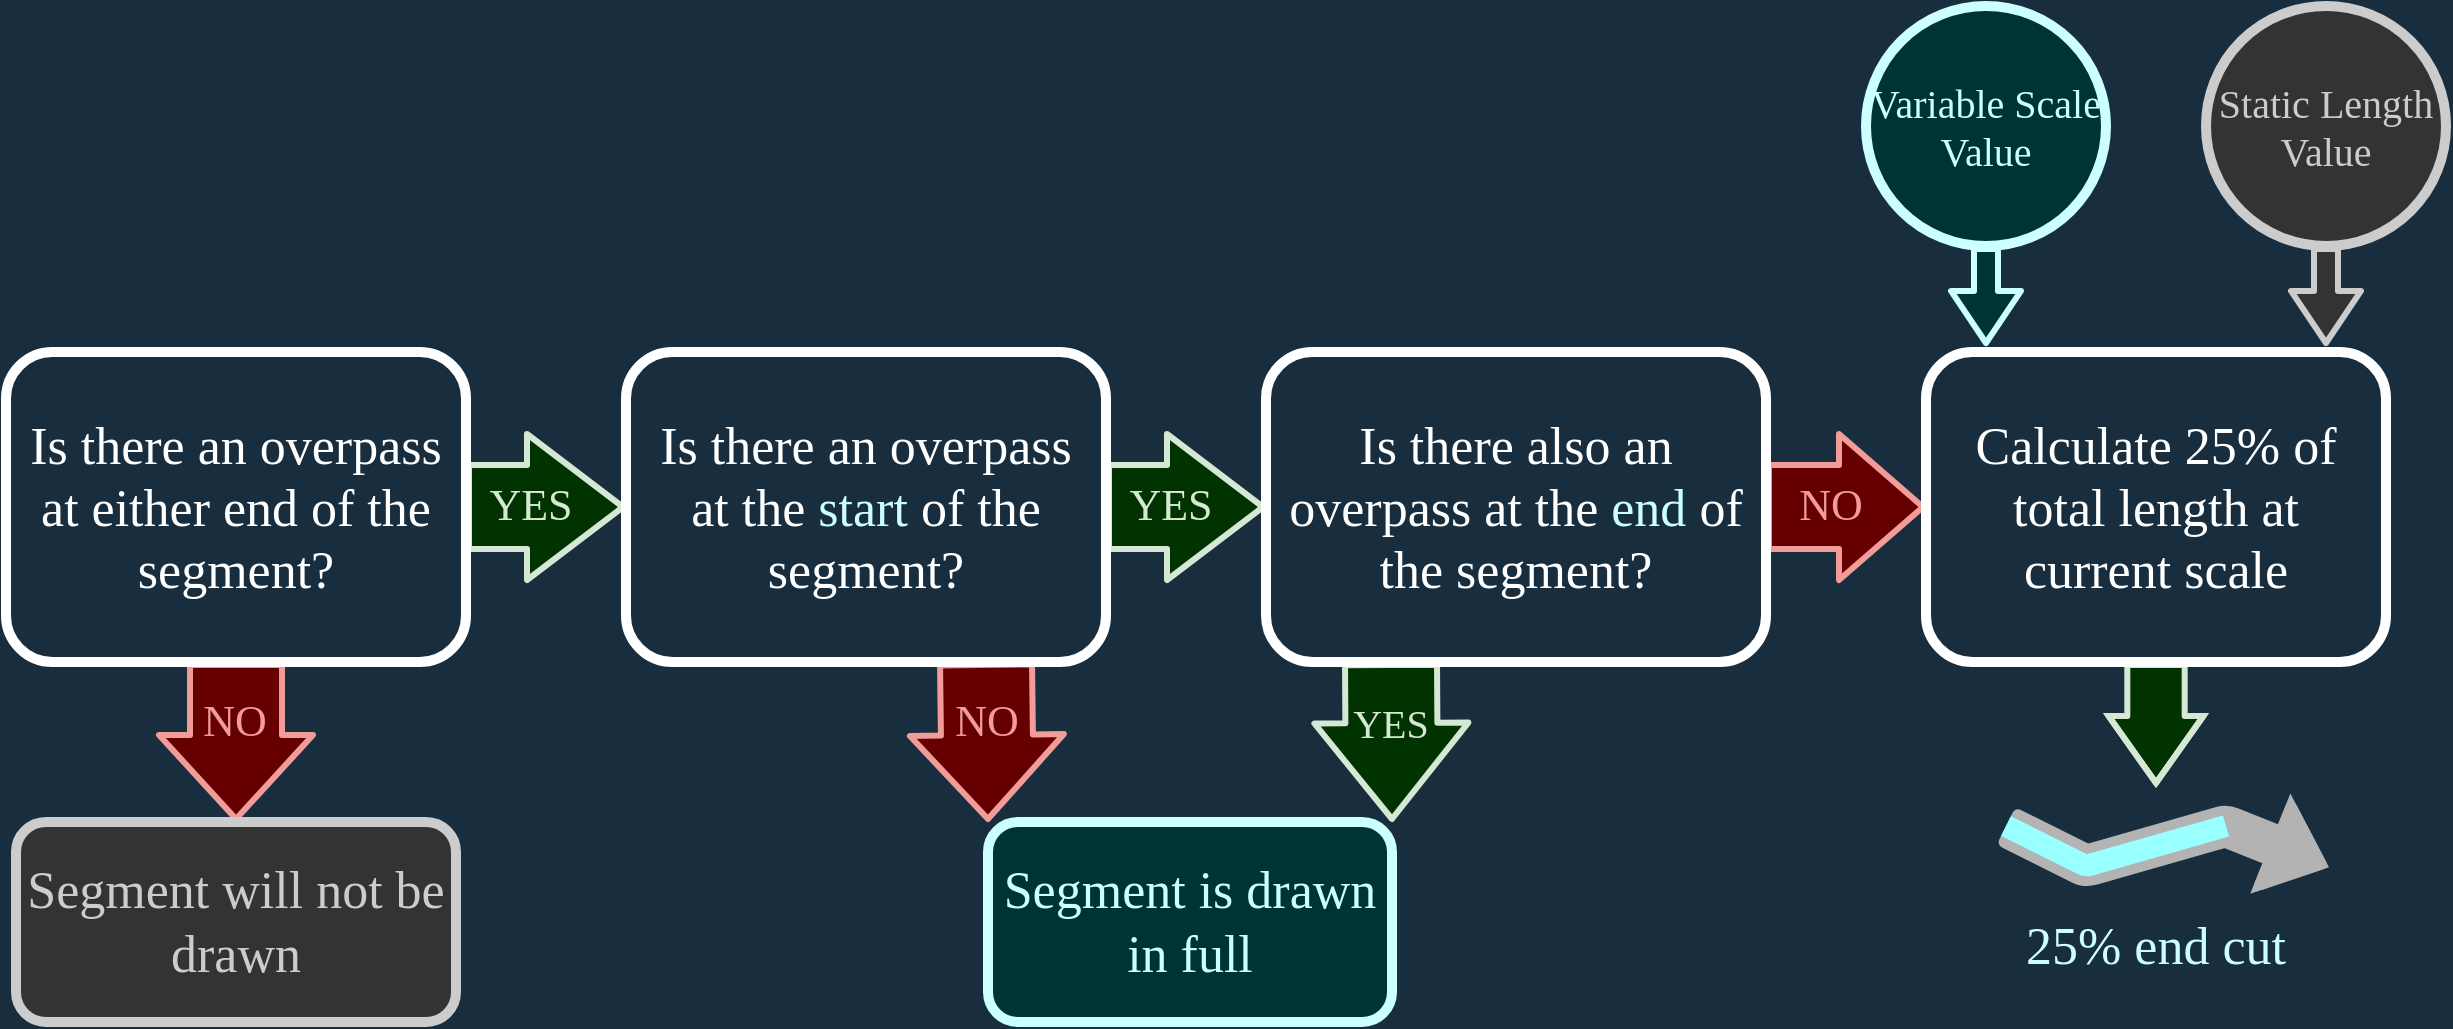 <mxfile version="20.6.0" type="github">
  <diagram id="S640Zv0ohj6uDAE-HmlY" name="Page-1">
    <mxGraphModel dx="2708" dy="1264" grid="1" gridSize="10" guides="1" tooltips="1" connect="1" arrows="1" fold="1" page="1" pageScale="1" pageWidth="1350" pageHeight="500" background="#182E3E" math="0" shadow="0">
      <root>
        <mxCell id="0" />
        <mxCell id="1" parent="0" />
        <mxCell id="r2TNYtdWfa9Stc2-a_sm-36" value="" style="shape=flexArrow;endArrow=classic;html=1;rounded=1;labelBackgroundColor=none;strokeColor=#CCFFFF;strokeWidth=3;fontFamily=Verdana;fontSize=20;fontColor=#CCFFFF;fillColor=#003333;exitX=0.5;exitY=1;exitDx=0;exitDy=0;endSize=7.686;" edge="1" parent="1" source="r2TNYtdWfa9Stc2-a_sm-24">
          <mxGeometry width="50" height="50" relative="1" as="geometry">
            <mxPoint x="-330" y="120" as="sourcePoint" />
            <mxPoint x="-270" y="80" as="targetPoint" />
          </mxGeometry>
        </mxCell>
        <mxCell id="r2TNYtdWfa9Stc2-a_sm-38" value="" style="shape=flexArrow;endArrow=classic;html=1;rounded=1;labelBackgroundColor=none;strokeColor=#CCCCCC;strokeWidth=3;fontFamily=Verdana;fontSize=20;fontColor=#CCCCCC;fillColor=#333333;exitX=0.5;exitY=1;exitDx=0;exitDy=0;endSize=7.686;" edge="1" parent="1" source="r2TNYtdWfa9Stc2-a_sm-25">
          <mxGeometry width="50" height="50" relative="1" as="geometry">
            <mxPoint x="-330" y="120" as="sourcePoint" />
            <mxPoint x="-100" y="80" as="targetPoint" />
          </mxGeometry>
        </mxCell>
        <mxCell id="r2TNYtdWfa9Stc2-a_sm-20" value="" style="shape=flexArrow;endArrow=classic;html=1;rounded=1;strokeColor=#F19C99;fontFamily=Verdana;fontSize=26;fontColor=#D5E8D4;endWidth=28;endSize=13;width=40;labelBackgroundColor=none;strokeWidth=3;fillColor=#660000;exitX=1;exitY=0.5;exitDx=0;exitDy=0;entryX=0;entryY=0.5;entryDx=0;entryDy=0;" edge="1" parent="1" source="r2TNYtdWfa9Stc2-a_sm-7" target="r2TNYtdWfa9Stc2-a_sm-19">
          <mxGeometry width="50" height="50" relative="1" as="geometry">
            <mxPoint x="-360" y="208" as="sourcePoint" />
            <mxPoint x="-310" y="218" as="targetPoint" />
          </mxGeometry>
        </mxCell>
        <mxCell id="r2TNYtdWfa9Stc2-a_sm-21" value="&lt;font&gt;NO&lt;/font&gt;" style="edgeLabel;align=center;verticalAlign=middle;resizable=0;points=[];fontSize=22;fontFamily=Verdana;fontColor=#F19C99;html=1;labelBackgroundColor=none;" vertex="1" connectable="0" parent="r2TNYtdWfa9Stc2-a_sm-20">
          <mxGeometry x="-0.35" y="-1" relative="1" as="geometry">
            <mxPoint x="6" y="-2" as="offset" />
          </mxGeometry>
        </mxCell>
        <mxCell id="r2TNYtdWfa9Stc2-a_sm-17" value="" style="shape=flexArrow;endArrow=classic;html=1;rounded=1;strokeColor=#D5E8D4;fontFamily=Verdana;fontSize=26;fontColor=#D5E8D4;exitX=0.25;exitY=1;exitDx=0;exitDy=0;endWidth=28;endSize=15;width=44;labelBackgroundColor=none;strokeWidth=3;fillColor=#003300;entryX=1;entryY=0;entryDx=0;entryDy=0;" edge="1" parent="1" source="r2TNYtdWfa9Stc2-a_sm-7" target="r2TNYtdWfa9Stc2-a_sm-8">
          <mxGeometry width="50" height="50" relative="1" as="geometry">
            <mxPoint x="-470" y="223" as="sourcePoint" />
            <mxPoint x="-370" y="268" as="targetPoint" />
          </mxGeometry>
        </mxCell>
        <mxCell id="r2TNYtdWfa9Stc2-a_sm-18" value="&lt;span style=&quot;font-size: 20px;&quot;&gt;YES&lt;/span&gt;" style="edgeLabel;html=1;align=center;verticalAlign=middle;resizable=0;points=[];fontSize=20;fontFamily=Verdana;fontColor=#D5E8D4;labelBackgroundColor=none;" vertex="1" connectable="0" parent="r2TNYtdWfa9Stc2-a_sm-17">
          <mxGeometry x="-0.35" y="-1" relative="1" as="geometry">
            <mxPoint y="4" as="offset" />
          </mxGeometry>
        </mxCell>
        <mxCell id="r2TNYtdWfa9Stc2-a_sm-12" value="" style="shape=flexArrow;endArrow=classic;html=1;rounded=1;strokeColor=#D5E8D4;fontFamily=Verdana;fontSize=26;fontColor=#D5E8D4;endWidth=28;endSize=15;width=40;labelBackgroundColor=none;strokeWidth=3;fillColor=#003300;exitX=1;exitY=0.5;exitDx=0;exitDy=0;entryX=0;entryY=0.5;entryDx=0;entryDy=0;" edge="1" parent="1" source="r2TNYtdWfa9Stc2-a_sm-11" target="r2TNYtdWfa9Stc2-a_sm-1">
          <mxGeometry width="50" height="50" relative="1" as="geometry">
            <mxPoint x="-1000" y="188" as="sourcePoint" />
            <mxPoint x="-950" y="147.5" as="targetPoint" />
          </mxGeometry>
        </mxCell>
        <mxCell id="r2TNYtdWfa9Stc2-a_sm-13" value="&lt;span style=&quot;font-size: 22px;&quot;&gt;YES&lt;/span&gt;" style="edgeLabel;html=1;align=center;verticalAlign=middle;resizable=0;points=[];fontSize=22;fontFamily=Verdana;fontColor=#D5E8D4;labelBackgroundColor=none;" vertex="1" connectable="0" parent="r2TNYtdWfa9Stc2-a_sm-12">
          <mxGeometry x="-0.35" y="-1" relative="1" as="geometry">
            <mxPoint x="6" y="-2" as="offset" />
          </mxGeometry>
        </mxCell>
        <mxCell id="r2TNYtdWfa9Stc2-a_sm-14" value="" style="shape=flexArrow;endArrow=classic;html=1;rounded=1;strokeColor=#F19C99;fontFamily=Verdana;fontSize=26;fontColor=#D5E8D4;exitX=0.5;exitY=1;exitDx=0;exitDy=0;endWidth=28;endSize=13;width=44;labelBackgroundColor=none;strokeWidth=3;fillColor=#660000;" edge="1" parent="1" source="r2TNYtdWfa9Stc2-a_sm-11" target="r2TNYtdWfa9Stc2-a_sm-16">
          <mxGeometry width="50" height="50" relative="1" as="geometry">
            <mxPoint x="-1190" y="213" as="sourcePoint" />
            <mxPoint x="-1180" y="288" as="targetPoint" />
          </mxGeometry>
        </mxCell>
        <mxCell id="r2TNYtdWfa9Stc2-a_sm-15" value="&lt;span style=&quot;font-size: 22px;&quot;&gt;NO&lt;/span&gt;" style="edgeLabel;html=1;align=center;verticalAlign=middle;resizable=0;points=[];fontSize=22;fontFamily=Verdana;fontColor=#F19C99;labelBackgroundColor=none;" vertex="1" connectable="0" parent="r2TNYtdWfa9Stc2-a_sm-14">
          <mxGeometry x="-0.35" y="-1" relative="1" as="geometry">
            <mxPoint y="4" as="offset" />
          </mxGeometry>
        </mxCell>
        <mxCell id="r2TNYtdWfa9Stc2-a_sm-5" value="" style="shape=flexArrow;endArrow=classic;html=1;rounded=1;strokeColor=#F19C99;fontFamily=Verdana;fontSize=26;fontColor=#D5E8D4;exitX=0.75;exitY=1;exitDx=0;exitDy=0;endWidth=28;endSize=13;width=44;labelBackgroundColor=none;strokeWidth=3;fillColor=#660000;entryX=0;entryY=0;entryDx=0;entryDy=0;" edge="1" parent="1" source="r2TNYtdWfa9Stc2-a_sm-1" target="r2TNYtdWfa9Stc2-a_sm-8">
          <mxGeometry width="50" height="50" relative="1" as="geometry">
            <mxPoint x="-610" y="158" as="sourcePoint" />
            <mxPoint x="-660" y="278" as="targetPoint" />
          </mxGeometry>
        </mxCell>
        <mxCell id="r2TNYtdWfa9Stc2-a_sm-6" value="&lt;span style=&quot;font-size: 22px;&quot;&gt;NO&lt;/span&gt;" style="edgeLabel;html=1;align=center;verticalAlign=middle;resizable=0;points=[];fontSize=22;fontFamily=Verdana;fontColor=#F19C99;labelBackgroundColor=none;" vertex="1" connectable="0" parent="r2TNYtdWfa9Stc2-a_sm-5">
          <mxGeometry x="-0.35" y="-1" relative="1" as="geometry">
            <mxPoint y="4" as="offset" />
          </mxGeometry>
        </mxCell>
        <mxCell id="r2TNYtdWfa9Stc2-a_sm-2" value="" style="shape=flexArrow;endArrow=classic;html=1;rounded=1;strokeColor=#D5E8D4;fontFamily=Verdana;fontSize=26;fontColor=#D5E8D4;exitX=1;exitY=0.5;exitDx=0;exitDy=0;endWidth=28;endSize=15;width=40;labelBackgroundColor=none;strokeWidth=3;fillColor=#003300;" edge="1" parent="1" source="r2TNYtdWfa9Stc2-a_sm-1" target="r2TNYtdWfa9Stc2-a_sm-7">
          <mxGeometry width="50" height="50" relative="1" as="geometry">
            <mxPoint x="-670" y="363" as="sourcePoint" />
            <mxPoint x="-540" y="148" as="targetPoint" />
          </mxGeometry>
        </mxCell>
        <mxCell id="r2TNYtdWfa9Stc2-a_sm-4" value="YES" style="edgeLabel;align=center;verticalAlign=middle;resizable=0;points=[];fontSize=22;fontFamily=Verdana;fontColor=#D5E8D4;html=1;labelBackgroundColor=none;" vertex="1" connectable="0" parent="r2TNYtdWfa9Stc2-a_sm-2">
          <mxGeometry x="-0.35" y="-1" relative="1" as="geometry">
            <mxPoint x="6" y="-2" as="offset" />
          </mxGeometry>
        </mxCell>
        <mxCell id="r2TNYtdWfa9Stc2-a_sm-1" value="Is there an overpass at the &lt;font color=&quot;#ccffff&quot;&gt;start&lt;/font&gt; of the segment?" style="rounded=1;whiteSpace=wrap;html=1;strokeColor=#FFFFFF;fontColor=#FFFFFF;fillColor=none;strokeWidth=5;fontFamily=Verdana;fontSize=26;spacing=10;" vertex="1" parent="1">
          <mxGeometry x="-950" y="83" width="240" height="155" as="geometry" />
        </mxCell>
        <mxCell id="r2TNYtdWfa9Stc2-a_sm-7" value="&lt;font style=&quot;font-size: 26px;&quot; color=&quot;#ffffff&quot;&gt;Is there also an overpass at the &lt;/font&gt;&lt;font color=&quot;#ccffff&quot; style=&quot;font-size: 26px;&quot;&gt;end&lt;/font&gt;&lt;font style=&quot;font-size: 26px;&quot; color=&quot;#ffffff&quot;&gt; of the segment?&lt;/font&gt;" style="rounded=1;whiteSpace=wrap;html=1;labelBackgroundColor=none;strokeColor=#FFFFFF;strokeWidth=5;fontFamily=Verdana;fontSize=22;fontColor=#F19C99;fillColor=none;spacing=10;" vertex="1" parent="1">
          <mxGeometry x="-630" y="83" width="250" height="155" as="geometry" />
        </mxCell>
        <mxCell id="r2TNYtdWfa9Stc2-a_sm-8" value="&lt;font style=&quot;font-size: 26px;&quot;&gt;Segment is drawn in full&lt;/font&gt;" style="rounded=1;whiteSpace=wrap;html=1;labelBackgroundColor=none;strokeColor=#CCFFFF;strokeWidth=5;fontFamily=Verdana;fontSize=20;fontColor=#CCFFFF;fillColor=#003333;" vertex="1" parent="1">
          <mxGeometry x="-769" y="318" width="202" height="100" as="geometry" />
        </mxCell>
        <mxCell id="r2TNYtdWfa9Stc2-a_sm-11" value="Is there an overpass at either end of the segment?" style="rounded=1;whiteSpace=wrap;html=1;labelBackgroundColor=none;strokeColor=#FFFFFF;strokeWidth=5;fontFamily=Verdana;fontSize=26;fontColor=#FFFFFF;fillColor=none;spacing=10;" vertex="1" parent="1">
          <mxGeometry x="-1260" y="83" width="230" height="155" as="geometry" />
        </mxCell>
        <mxCell id="r2TNYtdWfa9Stc2-a_sm-16" value="&lt;font style=&quot;font-size: 26px;&quot;&gt;Segment will not be drawn&lt;/font&gt;" style="rounded=1;whiteSpace=wrap;html=1;labelBackgroundColor=none;strokeColor=#CCCCCC;strokeWidth=5;fontFamily=Verdana;fontSize=20;fontColor=#CCCCCC;fillColor=#333333;endArrow=classic;endSize=13;" vertex="1" parent="1">
          <mxGeometry x="-1255" y="318" width="220" height="100" as="geometry" />
        </mxCell>
        <mxCell id="r2TNYtdWfa9Stc2-a_sm-30" style="edgeStyle=orthogonalEdgeStyle;rounded=1;orthogonalLoop=1;jettySize=auto;html=1;exitX=0.5;exitY=1;exitDx=0;exitDy=0;labelBackgroundColor=none;strokeColor=#D5E8D4;strokeWidth=3;fontFamily=Verdana;fontSize=26;fontColor=#D5E8D4;fillColor=#003300;shape=flexArrow;endWidth=15.741;endSize=10.15;width=26.667;" edge="1" parent="1" source="r2TNYtdWfa9Stc2-a_sm-19">
          <mxGeometry relative="1" as="geometry">
            <mxPoint x="-185" y="300" as="targetPoint" />
            <Array as="points">
              <mxPoint x="-185" y="260" />
              <mxPoint x="-185" y="260" />
            </Array>
          </mxGeometry>
        </mxCell>
        <mxCell id="r2TNYtdWfa9Stc2-a_sm-19" value="Calculate 25% of total length at current scale" style="rounded=1;whiteSpace=wrap;html=1;labelBackgroundColor=none;strokeColor=#FFFFFF;strokeWidth=5;fontFamily=Verdana;fontSize=26;fontColor=#FFFFFF;fillColor=none;spacing=10;" vertex="1" parent="1">
          <mxGeometry x="-300" y="83" width="230" height="155" as="geometry" />
        </mxCell>
        <mxCell id="r2TNYtdWfa9Stc2-a_sm-24" value="Variable Scale &lt;br&gt;Value" style="ellipse;whiteSpace=wrap;html=1;labelBackgroundColor=none;strokeColor=#CCFFFF;strokeWidth=5;fontFamily=Verdana;fontSize=20;fontColor=#CCFFFF;fillColor=#003333;" vertex="1" parent="1">
          <mxGeometry x="-330" y="-90" width="120" height="120" as="geometry" />
        </mxCell>
        <mxCell id="r2TNYtdWfa9Stc2-a_sm-25" value="Static Length Value" style="ellipse;whiteSpace=wrap;html=1;aspect=fixed;labelBackgroundColor=none;strokeColor=#CCCCCC;strokeWidth=5;fontFamily=Verdana;fontSize=20;fontColor=#CCCCCC;fillColor=#333333;" vertex="1" parent="1">
          <mxGeometry x="-160" y="-90" width="120" height="120" as="geometry" />
        </mxCell>
        <mxCell id="r2TNYtdWfa9Stc2-a_sm-34" value="" style="group" vertex="1" connectable="0" parent="1">
          <mxGeometry x="-220" y="320" width="70" height="20" as="geometry" />
        </mxCell>
        <mxCell id="r2TNYtdWfa9Stc2-a_sm-31" value="" style="curved=1;endArrow=classic;html=1;rounded=1;labelBackgroundColor=none;strokeColor=#B3B3B3;strokeWidth=6;fontFamily=Verdana;fontSize=20;fontColor=#CCFFFF;fillColor=#B3B3B3;shape=flexArrow;fontStyle=1" edge="1" parent="r2TNYtdWfa9Stc2-a_sm-34">
          <mxGeometry width="50" height="50" relative="1" as="geometry">
            <mxPoint x="-40" as="sourcePoint" />
            <mxPoint x="120" y="20" as="targetPoint" />
            <Array as="points">
              <mxPoint y="20" />
              <mxPoint x="70" />
            </Array>
          </mxGeometry>
        </mxCell>
        <mxCell id="r2TNYtdWfa9Stc2-a_sm-33" value="" style="curved=1;endArrow=none;html=1;rounded=1;labelBackgroundColor=none;strokeColor=#99FFFF;strokeWidth=1;fontFamily=Verdana;fontSize=20;fontColor=#CCFFFF;fillColor=#99FFFF;shape=flexArrow;fontStyle=1;endFill=0;startSize=6;" edge="1" parent="r2TNYtdWfa9Stc2-a_sm-34">
          <mxGeometry width="50" height="50" relative="1" as="geometry">
            <mxPoint x="-40" as="sourcePoint" />
            <mxPoint x="70" as="targetPoint" />
            <Array as="points">
              <mxPoint y="20" />
              <mxPoint x="70" />
            </Array>
          </mxGeometry>
        </mxCell>
        <mxCell id="r2TNYtdWfa9Stc2-a_sm-39" value="25% end cut" style="text;html=1;strokeColor=none;fillColor=none;align=center;verticalAlign=middle;whiteSpace=wrap;rounded=0;labelBackgroundColor=none;strokeWidth=5;fontFamily=Verdana;fontSize=26;fontColor=#CCFFFF;" vertex="1" parent="1">
          <mxGeometry x="-270" y="360" width="170" height="40" as="geometry" />
        </mxCell>
      </root>
    </mxGraphModel>
  </diagram>
</mxfile>
